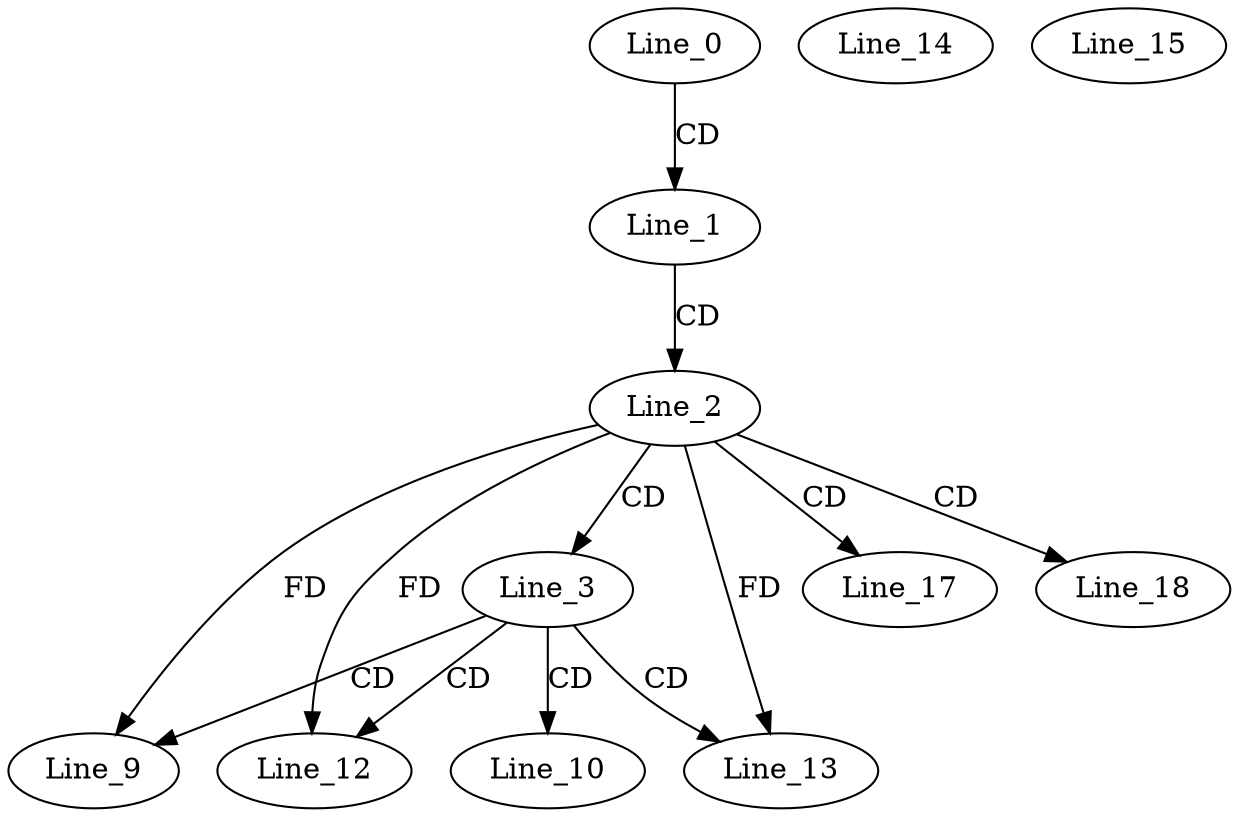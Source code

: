 digraph G {
  Line_0;
  Line_1;
  Line_2;
  Line_3;
  Line_9;
  Line_10;
  Line_12;
  Line_13;
  Line_14;
  Line_15;
  Line_17;
  Line_18;
  Line_0 -> Line_1 [ label="CD" ];
  Line_1 -> Line_2 [ label="CD" ];
  Line_2 -> Line_3 [ label="CD" ];
  Line_3 -> Line_9 [ label="CD" ];
  Line_2 -> Line_9 [ label="FD" ];
  Line_3 -> Line_10 [ label="CD" ];
  Line_3 -> Line_12 [ label="CD" ];
  Line_2 -> Line_12 [ label="FD" ];
  Line_3 -> Line_13 [ label="CD" ];
  Line_2 -> Line_13 [ label="FD" ];
  Line_2 -> Line_17 [ label="CD" ];
  Line_2 -> Line_18 [ label="CD" ];
}
